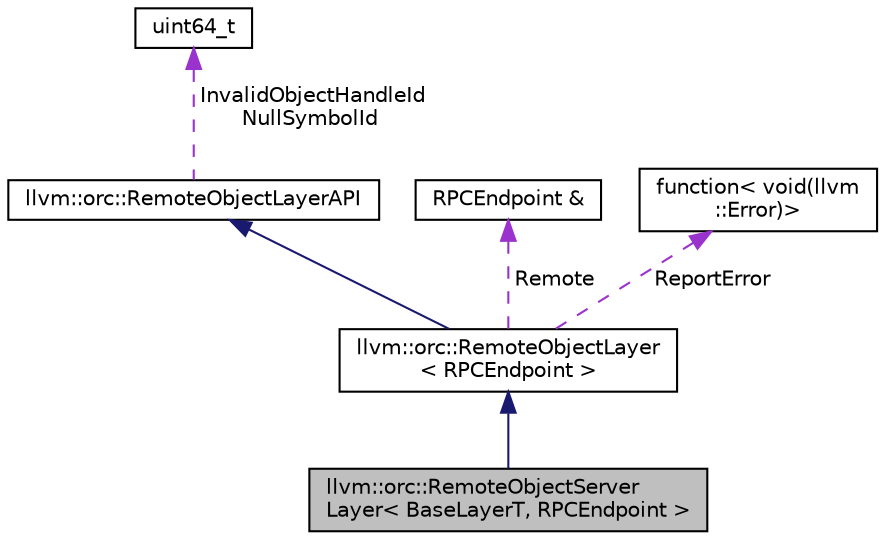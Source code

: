 digraph "llvm::orc::RemoteObjectServerLayer&lt; BaseLayerT, RPCEndpoint &gt;"
{
 // LATEX_PDF_SIZE
  bgcolor="transparent";
  edge [fontname="Helvetica",fontsize="10",labelfontname="Helvetica",labelfontsize="10"];
  node [fontname="Helvetica",fontsize="10",shape="box"];
  Node1 [label="llvm::orc::RemoteObjectServer\lLayer\< BaseLayerT, RPCEndpoint \>",height=0.2,width=0.4,color="black", fillcolor="grey75", style="filled", fontcolor="black",tooltip="RemoteObjectServerLayer acts as a server and handling RPC calls for the object layer API from the giv..."];
  Node2 -> Node1 [dir="back",color="midnightblue",fontsize="10",style="solid",fontname="Helvetica"];
  Node2 [label="llvm::orc::RemoteObjectLayer\l\< RPCEndpoint \>",height=0.2,width=0.4,color="black",URL="$classllvm_1_1orc_1_1RemoteObjectLayer.html",tooltip="Base class containing common utilities for RemoteObjectClientLayer and RemoteObjectServerLayer."];
  Node3 -> Node2 [dir="back",color="midnightblue",fontsize="10",style="solid",fontname="Helvetica"];
  Node3 [label="llvm::orc::RemoteObjectLayerAPI",height=0.2,width=0.4,color="black",URL="$classllvm_1_1orc_1_1RemoteObjectLayerAPI.html",tooltip="RPC API needed by RemoteObjectClientLayer and RemoteObjectServerLayer."];
  Node4 -> Node3 [dir="back",color="darkorchid3",fontsize="10",style="dashed",label=" InvalidObjectHandleId\nNullSymbolId" ,fontname="Helvetica"];
  Node4 [label="uint64_t",height=0.2,width=0.4,color="black",tooltip=" "];
  Node5 -> Node2 [dir="back",color="darkorchid3",fontsize="10",style="dashed",label=" Remote" ,fontname="Helvetica"];
  Node5 [label="RPCEndpoint &",height=0.2,width=0.4,color="black",tooltip=" "];
  Node6 -> Node2 [dir="back",color="darkorchid3",fontsize="10",style="dashed",label=" ReportError" ,fontname="Helvetica"];
  Node6 [label="function\< void(llvm\l::Error)\>",height=0.2,width=0.4,color="black",tooltip=" "];
}
